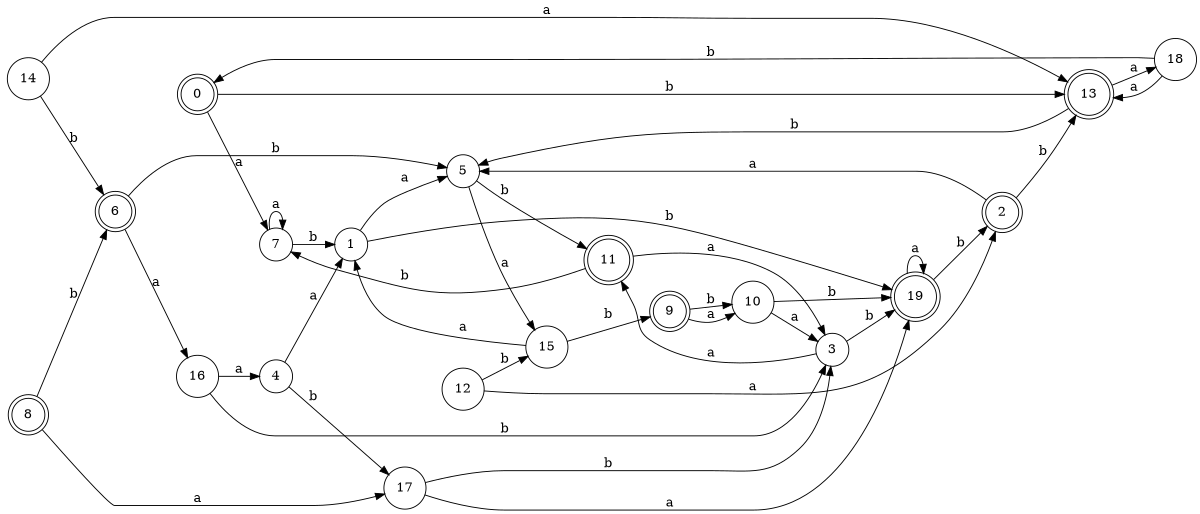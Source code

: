 digraph n16_9 {
__start0 [label="" shape="none"];

rankdir=LR;
size="8,5";

s0 [style="rounded,filled", color="black", fillcolor="white" shape="doublecircle", label="0"];
s1 [style="filled", color="black", fillcolor="white" shape="circle", label="1"];
s2 [style="rounded,filled", color="black", fillcolor="white" shape="doublecircle", label="2"];
s3 [style="filled", color="black", fillcolor="white" shape="circle", label="3"];
s4 [style="filled", color="black", fillcolor="white" shape="circle", label="4"];
s5 [style="filled", color="black", fillcolor="white" shape="circle", label="5"];
s6 [style="rounded,filled", color="black", fillcolor="white" shape="doublecircle", label="6"];
s7 [style="filled", color="black", fillcolor="white" shape="circle", label="7"];
s8 [style="rounded,filled", color="black", fillcolor="white" shape="doublecircle", label="8"];
s9 [style="rounded,filled", color="black", fillcolor="white" shape="doublecircle", label="9"];
s10 [style="filled", color="black", fillcolor="white" shape="circle", label="10"];
s11 [style="rounded,filled", color="black", fillcolor="white" shape="doublecircle", label="11"];
s12 [style="filled", color="black", fillcolor="white" shape="circle", label="12"];
s13 [style="rounded,filled", color="black", fillcolor="white" shape="doublecircle", label="13"];
s14 [style="filled", color="black", fillcolor="white" shape="circle", label="14"];
s15 [style="filled", color="black", fillcolor="white" shape="circle", label="15"];
s16 [style="filled", color="black", fillcolor="white" shape="circle", label="16"];
s17 [style="filled", color="black", fillcolor="white" shape="circle", label="17"];
s18 [style="filled", color="black", fillcolor="white" shape="circle", label="18"];
s19 [style="rounded,filled", color="black", fillcolor="white" shape="doublecircle", label="19"];
s0 -> s7 [label="a"];
s0 -> s13 [label="b"];
s1 -> s5 [label="a"];
s1 -> s19 [label="b"];
s2 -> s5 [label="a"];
s2 -> s13 [label="b"];
s3 -> s11 [label="a"];
s3 -> s19 [label="b"];
s4 -> s1 [label="a"];
s4 -> s17 [label="b"];
s5 -> s15 [label="a"];
s5 -> s11 [label="b"];
s6 -> s16 [label="a"];
s6 -> s5 [label="b"];
s7 -> s7 [label="a"];
s7 -> s1 [label="b"];
s8 -> s17 [label="a"];
s8 -> s6 [label="b"];
s9 -> s10 [label="a"];
s9 -> s10 [label="b"];
s10 -> s3 [label="a"];
s10 -> s19 [label="b"];
s11 -> s3 [label="a"];
s11 -> s7 [label="b"];
s12 -> s2 [label="a"];
s12 -> s15 [label="b"];
s13 -> s18 [label="a"];
s13 -> s5 [label="b"];
s14 -> s13 [label="a"];
s14 -> s6 [label="b"];
s15 -> s1 [label="a"];
s15 -> s9 [label="b"];
s16 -> s4 [label="a"];
s16 -> s3 [label="b"];
s17 -> s19 [label="a"];
s17 -> s3 [label="b"];
s18 -> s13 [label="a"];
s18 -> s0 [label="b"];
s19 -> s19 [label="a"];
s19 -> s2 [label="b"];

}